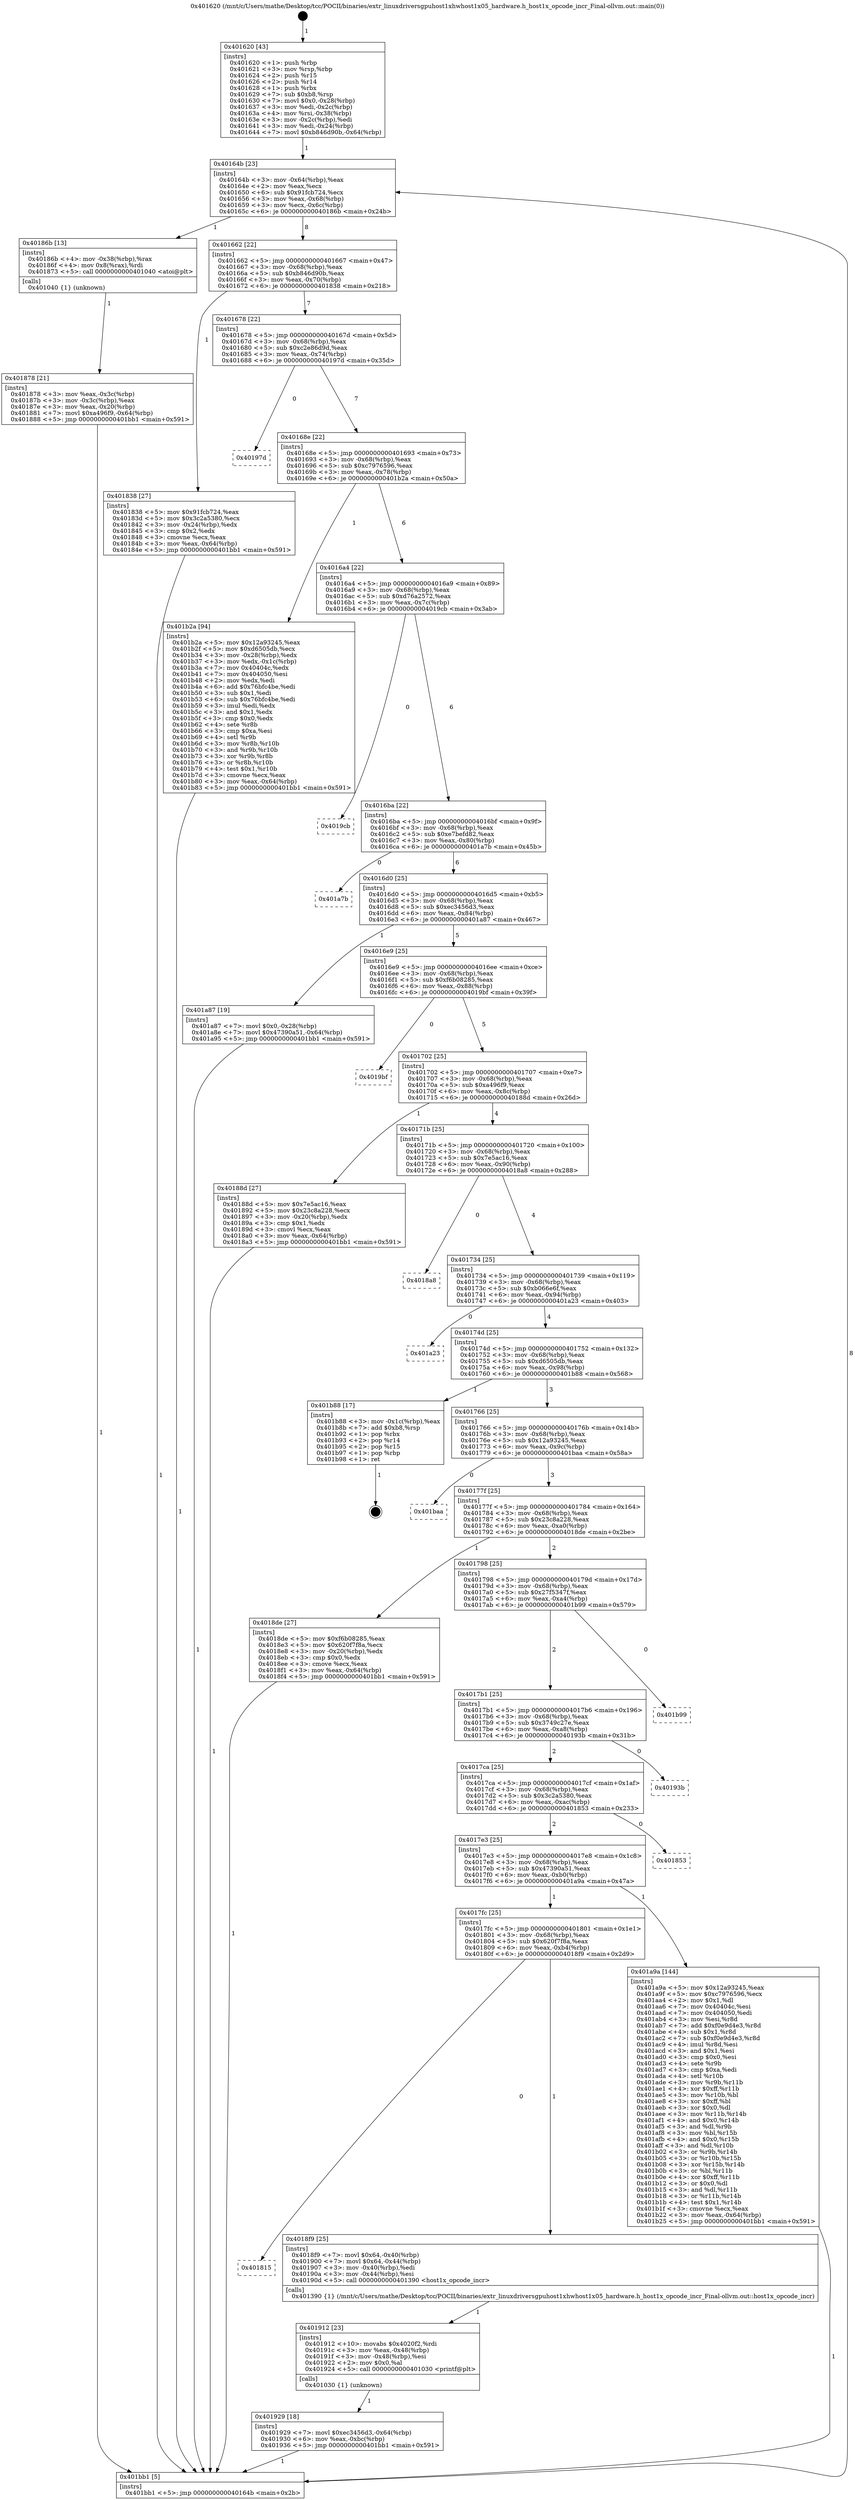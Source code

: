 digraph "0x401620" {
  label = "0x401620 (/mnt/c/Users/mathe/Desktop/tcc/POCII/binaries/extr_linuxdriversgpuhost1xhwhost1x05_hardware.h_host1x_opcode_incr_Final-ollvm.out::main(0))"
  labelloc = "t"
  node[shape=record]

  Entry [label="",width=0.3,height=0.3,shape=circle,fillcolor=black,style=filled]
  "0x40164b" [label="{
     0x40164b [23]\l
     | [instrs]\l
     &nbsp;&nbsp;0x40164b \<+3\>: mov -0x64(%rbp),%eax\l
     &nbsp;&nbsp;0x40164e \<+2\>: mov %eax,%ecx\l
     &nbsp;&nbsp;0x401650 \<+6\>: sub $0x91fcb724,%ecx\l
     &nbsp;&nbsp;0x401656 \<+3\>: mov %eax,-0x68(%rbp)\l
     &nbsp;&nbsp;0x401659 \<+3\>: mov %ecx,-0x6c(%rbp)\l
     &nbsp;&nbsp;0x40165c \<+6\>: je 000000000040186b \<main+0x24b\>\l
  }"]
  "0x40186b" [label="{
     0x40186b [13]\l
     | [instrs]\l
     &nbsp;&nbsp;0x40186b \<+4\>: mov -0x38(%rbp),%rax\l
     &nbsp;&nbsp;0x40186f \<+4\>: mov 0x8(%rax),%rdi\l
     &nbsp;&nbsp;0x401873 \<+5\>: call 0000000000401040 \<atoi@plt\>\l
     | [calls]\l
     &nbsp;&nbsp;0x401040 \{1\} (unknown)\l
  }"]
  "0x401662" [label="{
     0x401662 [22]\l
     | [instrs]\l
     &nbsp;&nbsp;0x401662 \<+5\>: jmp 0000000000401667 \<main+0x47\>\l
     &nbsp;&nbsp;0x401667 \<+3\>: mov -0x68(%rbp),%eax\l
     &nbsp;&nbsp;0x40166a \<+5\>: sub $0xb846d90b,%eax\l
     &nbsp;&nbsp;0x40166f \<+3\>: mov %eax,-0x70(%rbp)\l
     &nbsp;&nbsp;0x401672 \<+6\>: je 0000000000401838 \<main+0x218\>\l
  }"]
  Exit [label="",width=0.3,height=0.3,shape=circle,fillcolor=black,style=filled,peripheries=2]
  "0x401838" [label="{
     0x401838 [27]\l
     | [instrs]\l
     &nbsp;&nbsp;0x401838 \<+5\>: mov $0x91fcb724,%eax\l
     &nbsp;&nbsp;0x40183d \<+5\>: mov $0x3c2a5380,%ecx\l
     &nbsp;&nbsp;0x401842 \<+3\>: mov -0x24(%rbp),%edx\l
     &nbsp;&nbsp;0x401845 \<+3\>: cmp $0x2,%edx\l
     &nbsp;&nbsp;0x401848 \<+3\>: cmovne %ecx,%eax\l
     &nbsp;&nbsp;0x40184b \<+3\>: mov %eax,-0x64(%rbp)\l
     &nbsp;&nbsp;0x40184e \<+5\>: jmp 0000000000401bb1 \<main+0x591\>\l
  }"]
  "0x401678" [label="{
     0x401678 [22]\l
     | [instrs]\l
     &nbsp;&nbsp;0x401678 \<+5\>: jmp 000000000040167d \<main+0x5d\>\l
     &nbsp;&nbsp;0x40167d \<+3\>: mov -0x68(%rbp),%eax\l
     &nbsp;&nbsp;0x401680 \<+5\>: sub $0xc2e86d9d,%eax\l
     &nbsp;&nbsp;0x401685 \<+3\>: mov %eax,-0x74(%rbp)\l
     &nbsp;&nbsp;0x401688 \<+6\>: je 000000000040197d \<main+0x35d\>\l
  }"]
  "0x401bb1" [label="{
     0x401bb1 [5]\l
     | [instrs]\l
     &nbsp;&nbsp;0x401bb1 \<+5\>: jmp 000000000040164b \<main+0x2b\>\l
  }"]
  "0x401620" [label="{
     0x401620 [43]\l
     | [instrs]\l
     &nbsp;&nbsp;0x401620 \<+1\>: push %rbp\l
     &nbsp;&nbsp;0x401621 \<+3\>: mov %rsp,%rbp\l
     &nbsp;&nbsp;0x401624 \<+2\>: push %r15\l
     &nbsp;&nbsp;0x401626 \<+2\>: push %r14\l
     &nbsp;&nbsp;0x401628 \<+1\>: push %rbx\l
     &nbsp;&nbsp;0x401629 \<+7\>: sub $0xb8,%rsp\l
     &nbsp;&nbsp;0x401630 \<+7\>: movl $0x0,-0x28(%rbp)\l
     &nbsp;&nbsp;0x401637 \<+3\>: mov %edi,-0x2c(%rbp)\l
     &nbsp;&nbsp;0x40163a \<+4\>: mov %rsi,-0x38(%rbp)\l
     &nbsp;&nbsp;0x40163e \<+3\>: mov -0x2c(%rbp),%edi\l
     &nbsp;&nbsp;0x401641 \<+3\>: mov %edi,-0x24(%rbp)\l
     &nbsp;&nbsp;0x401644 \<+7\>: movl $0xb846d90b,-0x64(%rbp)\l
  }"]
  "0x401878" [label="{
     0x401878 [21]\l
     | [instrs]\l
     &nbsp;&nbsp;0x401878 \<+3\>: mov %eax,-0x3c(%rbp)\l
     &nbsp;&nbsp;0x40187b \<+3\>: mov -0x3c(%rbp),%eax\l
     &nbsp;&nbsp;0x40187e \<+3\>: mov %eax,-0x20(%rbp)\l
     &nbsp;&nbsp;0x401881 \<+7\>: movl $0xa496f9,-0x64(%rbp)\l
     &nbsp;&nbsp;0x401888 \<+5\>: jmp 0000000000401bb1 \<main+0x591\>\l
  }"]
  "0x401929" [label="{
     0x401929 [18]\l
     | [instrs]\l
     &nbsp;&nbsp;0x401929 \<+7\>: movl $0xec3456d3,-0x64(%rbp)\l
     &nbsp;&nbsp;0x401930 \<+6\>: mov %eax,-0xbc(%rbp)\l
     &nbsp;&nbsp;0x401936 \<+5\>: jmp 0000000000401bb1 \<main+0x591\>\l
  }"]
  "0x40197d" [label="{
     0x40197d\l
  }", style=dashed]
  "0x40168e" [label="{
     0x40168e [22]\l
     | [instrs]\l
     &nbsp;&nbsp;0x40168e \<+5\>: jmp 0000000000401693 \<main+0x73\>\l
     &nbsp;&nbsp;0x401693 \<+3\>: mov -0x68(%rbp),%eax\l
     &nbsp;&nbsp;0x401696 \<+5\>: sub $0xc7976596,%eax\l
     &nbsp;&nbsp;0x40169b \<+3\>: mov %eax,-0x78(%rbp)\l
     &nbsp;&nbsp;0x40169e \<+6\>: je 0000000000401b2a \<main+0x50a\>\l
  }"]
  "0x401912" [label="{
     0x401912 [23]\l
     | [instrs]\l
     &nbsp;&nbsp;0x401912 \<+10\>: movabs $0x4020f2,%rdi\l
     &nbsp;&nbsp;0x40191c \<+3\>: mov %eax,-0x48(%rbp)\l
     &nbsp;&nbsp;0x40191f \<+3\>: mov -0x48(%rbp),%esi\l
     &nbsp;&nbsp;0x401922 \<+2\>: mov $0x0,%al\l
     &nbsp;&nbsp;0x401924 \<+5\>: call 0000000000401030 \<printf@plt\>\l
     | [calls]\l
     &nbsp;&nbsp;0x401030 \{1\} (unknown)\l
  }"]
  "0x401b2a" [label="{
     0x401b2a [94]\l
     | [instrs]\l
     &nbsp;&nbsp;0x401b2a \<+5\>: mov $0x12a93245,%eax\l
     &nbsp;&nbsp;0x401b2f \<+5\>: mov $0xd6505db,%ecx\l
     &nbsp;&nbsp;0x401b34 \<+3\>: mov -0x28(%rbp),%edx\l
     &nbsp;&nbsp;0x401b37 \<+3\>: mov %edx,-0x1c(%rbp)\l
     &nbsp;&nbsp;0x401b3a \<+7\>: mov 0x40404c,%edx\l
     &nbsp;&nbsp;0x401b41 \<+7\>: mov 0x404050,%esi\l
     &nbsp;&nbsp;0x401b48 \<+2\>: mov %edx,%edi\l
     &nbsp;&nbsp;0x401b4a \<+6\>: add $0x76bfc4be,%edi\l
     &nbsp;&nbsp;0x401b50 \<+3\>: sub $0x1,%edi\l
     &nbsp;&nbsp;0x401b53 \<+6\>: sub $0x76bfc4be,%edi\l
     &nbsp;&nbsp;0x401b59 \<+3\>: imul %edi,%edx\l
     &nbsp;&nbsp;0x401b5c \<+3\>: and $0x1,%edx\l
     &nbsp;&nbsp;0x401b5f \<+3\>: cmp $0x0,%edx\l
     &nbsp;&nbsp;0x401b62 \<+4\>: sete %r8b\l
     &nbsp;&nbsp;0x401b66 \<+3\>: cmp $0xa,%esi\l
     &nbsp;&nbsp;0x401b69 \<+4\>: setl %r9b\l
     &nbsp;&nbsp;0x401b6d \<+3\>: mov %r8b,%r10b\l
     &nbsp;&nbsp;0x401b70 \<+3\>: and %r9b,%r10b\l
     &nbsp;&nbsp;0x401b73 \<+3\>: xor %r9b,%r8b\l
     &nbsp;&nbsp;0x401b76 \<+3\>: or %r8b,%r10b\l
     &nbsp;&nbsp;0x401b79 \<+4\>: test $0x1,%r10b\l
     &nbsp;&nbsp;0x401b7d \<+3\>: cmovne %ecx,%eax\l
     &nbsp;&nbsp;0x401b80 \<+3\>: mov %eax,-0x64(%rbp)\l
     &nbsp;&nbsp;0x401b83 \<+5\>: jmp 0000000000401bb1 \<main+0x591\>\l
  }"]
  "0x4016a4" [label="{
     0x4016a4 [22]\l
     | [instrs]\l
     &nbsp;&nbsp;0x4016a4 \<+5\>: jmp 00000000004016a9 \<main+0x89\>\l
     &nbsp;&nbsp;0x4016a9 \<+3\>: mov -0x68(%rbp),%eax\l
     &nbsp;&nbsp;0x4016ac \<+5\>: sub $0xd76a2572,%eax\l
     &nbsp;&nbsp;0x4016b1 \<+3\>: mov %eax,-0x7c(%rbp)\l
     &nbsp;&nbsp;0x4016b4 \<+6\>: je 00000000004019cb \<main+0x3ab\>\l
  }"]
  "0x401815" [label="{
     0x401815\l
  }", style=dashed]
  "0x4019cb" [label="{
     0x4019cb\l
  }", style=dashed]
  "0x4016ba" [label="{
     0x4016ba [22]\l
     | [instrs]\l
     &nbsp;&nbsp;0x4016ba \<+5\>: jmp 00000000004016bf \<main+0x9f\>\l
     &nbsp;&nbsp;0x4016bf \<+3\>: mov -0x68(%rbp),%eax\l
     &nbsp;&nbsp;0x4016c2 \<+5\>: sub $0xe7befd82,%eax\l
     &nbsp;&nbsp;0x4016c7 \<+3\>: mov %eax,-0x80(%rbp)\l
     &nbsp;&nbsp;0x4016ca \<+6\>: je 0000000000401a7b \<main+0x45b\>\l
  }"]
  "0x4018f9" [label="{
     0x4018f9 [25]\l
     | [instrs]\l
     &nbsp;&nbsp;0x4018f9 \<+7\>: movl $0x64,-0x40(%rbp)\l
     &nbsp;&nbsp;0x401900 \<+7\>: movl $0x64,-0x44(%rbp)\l
     &nbsp;&nbsp;0x401907 \<+3\>: mov -0x40(%rbp),%edi\l
     &nbsp;&nbsp;0x40190a \<+3\>: mov -0x44(%rbp),%esi\l
     &nbsp;&nbsp;0x40190d \<+5\>: call 0000000000401390 \<host1x_opcode_incr\>\l
     | [calls]\l
     &nbsp;&nbsp;0x401390 \{1\} (/mnt/c/Users/mathe/Desktop/tcc/POCII/binaries/extr_linuxdriversgpuhost1xhwhost1x05_hardware.h_host1x_opcode_incr_Final-ollvm.out::host1x_opcode_incr)\l
  }"]
  "0x401a7b" [label="{
     0x401a7b\l
  }", style=dashed]
  "0x4016d0" [label="{
     0x4016d0 [25]\l
     | [instrs]\l
     &nbsp;&nbsp;0x4016d0 \<+5\>: jmp 00000000004016d5 \<main+0xb5\>\l
     &nbsp;&nbsp;0x4016d5 \<+3\>: mov -0x68(%rbp),%eax\l
     &nbsp;&nbsp;0x4016d8 \<+5\>: sub $0xec3456d3,%eax\l
     &nbsp;&nbsp;0x4016dd \<+6\>: mov %eax,-0x84(%rbp)\l
     &nbsp;&nbsp;0x4016e3 \<+6\>: je 0000000000401a87 \<main+0x467\>\l
  }"]
  "0x4017fc" [label="{
     0x4017fc [25]\l
     | [instrs]\l
     &nbsp;&nbsp;0x4017fc \<+5\>: jmp 0000000000401801 \<main+0x1e1\>\l
     &nbsp;&nbsp;0x401801 \<+3\>: mov -0x68(%rbp),%eax\l
     &nbsp;&nbsp;0x401804 \<+5\>: sub $0x620f7f8a,%eax\l
     &nbsp;&nbsp;0x401809 \<+6\>: mov %eax,-0xb4(%rbp)\l
     &nbsp;&nbsp;0x40180f \<+6\>: je 00000000004018f9 \<main+0x2d9\>\l
  }"]
  "0x401a87" [label="{
     0x401a87 [19]\l
     | [instrs]\l
     &nbsp;&nbsp;0x401a87 \<+7\>: movl $0x0,-0x28(%rbp)\l
     &nbsp;&nbsp;0x401a8e \<+7\>: movl $0x47390a51,-0x64(%rbp)\l
     &nbsp;&nbsp;0x401a95 \<+5\>: jmp 0000000000401bb1 \<main+0x591\>\l
  }"]
  "0x4016e9" [label="{
     0x4016e9 [25]\l
     | [instrs]\l
     &nbsp;&nbsp;0x4016e9 \<+5\>: jmp 00000000004016ee \<main+0xce\>\l
     &nbsp;&nbsp;0x4016ee \<+3\>: mov -0x68(%rbp),%eax\l
     &nbsp;&nbsp;0x4016f1 \<+5\>: sub $0xf6b08285,%eax\l
     &nbsp;&nbsp;0x4016f6 \<+6\>: mov %eax,-0x88(%rbp)\l
     &nbsp;&nbsp;0x4016fc \<+6\>: je 00000000004019bf \<main+0x39f\>\l
  }"]
  "0x401a9a" [label="{
     0x401a9a [144]\l
     | [instrs]\l
     &nbsp;&nbsp;0x401a9a \<+5\>: mov $0x12a93245,%eax\l
     &nbsp;&nbsp;0x401a9f \<+5\>: mov $0xc7976596,%ecx\l
     &nbsp;&nbsp;0x401aa4 \<+2\>: mov $0x1,%dl\l
     &nbsp;&nbsp;0x401aa6 \<+7\>: mov 0x40404c,%esi\l
     &nbsp;&nbsp;0x401aad \<+7\>: mov 0x404050,%edi\l
     &nbsp;&nbsp;0x401ab4 \<+3\>: mov %esi,%r8d\l
     &nbsp;&nbsp;0x401ab7 \<+7\>: add $0xf0e9d4e3,%r8d\l
     &nbsp;&nbsp;0x401abe \<+4\>: sub $0x1,%r8d\l
     &nbsp;&nbsp;0x401ac2 \<+7\>: sub $0xf0e9d4e3,%r8d\l
     &nbsp;&nbsp;0x401ac9 \<+4\>: imul %r8d,%esi\l
     &nbsp;&nbsp;0x401acd \<+3\>: and $0x1,%esi\l
     &nbsp;&nbsp;0x401ad0 \<+3\>: cmp $0x0,%esi\l
     &nbsp;&nbsp;0x401ad3 \<+4\>: sete %r9b\l
     &nbsp;&nbsp;0x401ad7 \<+3\>: cmp $0xa,%edi\l
     &nbsp;&nbsp;0x401ada \<+4\>: setl %r10b\l
     &nbsp;&nbsp;0x401ade \<+3\>: mov %r9b,%r11b\l
     &nbsp;&nbsp;0x401ae1 \<+4\>: xor $0xff,%r11b\l
     &nbsp;&nbsp;0x401ae5 \<+3\>: mov %r10b,%bl\l
     &nbsp;&nbsp;0x401ae8 \<+3\>: xor $0xff,%bl\l
     &nbsp;&nbsp;0x401aeb \<+3\>: xor $0x0,%dl\l
     &nbsp;&nbsp;0x401aee \<+3\>: mov %r11b,%r14b\l
     &nbsp;&nbsp;0x401af1 \<+4\>: and $0x0,%r14b\l
     &nbsp;&nbsp;0x401af5 \<+3\>: and %dl,%r9b\l
     &nbsp;&nbsp;0x401af8 \<+3\>: mov %bl,%r15b\l
     &nbsp;&nbsp;0x401afb \<+4\>: and $0x0,%r15b\l
     &nbsp;&nbsp;0x401aff \<+3\>: and %dl,%r10b\l
     &nbsp;&nbsp;0x401b02 \<+3\>: or %r9b,%r14b\l
     &nbsp;&nbsp;0x401b05 \<+3\>: or %r10b,%r15b\l
     &nbsp;&nbsp;0x401b08 \<+3\>: xor %r15b,%r14b\l
     &nbsp;&nbsp;0x401b0b \<+3\>: or %bl,%r11b\l
     &nbsp;&nbsp;0x401b0e \<+4\>: xor $0xff,%r11b\l
     &nbsp;&nbsp;0x401b12 \<+3\>: or $0x0,%dl\l
     &nbsp;&nbsp;0x401b15 \<+3\>: and %dl,%r11b\l
     &nbsp;&nbsp;0x401b18 \<+3\>: or %r11b,%r14b\l
     &nbsp;&nbsp;0x401b1b \<+4\>: test $0x1,%r14b\l
     &nbsp;&nbsp;0x401b1f \<+3\>: cmovne %ecx,%eax\l
     &nbsp;&nbsp;0x401b22 \<+3\>: mov %eax,-0x64(%rbp)\l
     &nbsp;&nbsp;0x401b25 \<+5\>: jmp 0000000000401bb1 \<main+0x591\>\l
  }"]
  "0x4019bf" [label="{
     0x4019bf\l
  }", style=dashed]
  "0x401702" [label="{
     0x401702 [25]\l
     | [instrs]\l
     &nbsp;&nbsp;0x401702 \<+5\>: jmp 0000000000401707 \<main+0xe7\>\l
     &nbsp;&nbsp;0x401707 \<+3\>: mov -0x68(%rbp),%eax\l
     &nbsp;&nbsp;0x40170a \<+5\>: sub $0xa496f9,%eax\l
     &nbsp;&nbsp;0x40170f \<+6\>: mov %eax,-0x8c(%rbp)\l
     &nbsp;&nbsp;0x401715 \<+6\>: je 000000000040188d \<main+0x26d\>\l
  }"]
  "0x4017e3" [label="{
     0x4017e3 [25]\l
     | [instrs]\l
     &nbsp;&nbsp;0x4017e3 \<+5\>: jmp 00000000004017e8 \<main+0x1c8\>\l
     &nbsp;&nbsp;0x4017e8 \<+3\>: mov -0x68(%rbp),%eax\l
     &nbsp;&nbsp;0x4017eb \<+5\>: sub $0x47390a51,%eax\l
     &nbsp;&nbsp;0x4017f0 \<+6\>: mov %eax,-0xb0(%rbp)\l
     &nbsp;&nbsp;0x4017f6 \<+6\>: je 0000000000401a9a \<main+0x47a\>\l
  }"]
  "0x40188d" [label="{
     0x40188d [27]\l
     | [instrs]\l
     &nbsp;&nbsp;0x40188d \<+5\>: mov $0x7e5ac16,%eax\l
     &nbsp;&nbsp;0x401892 \<+5\>: mov $0x23c8a228,%ecx\l
     &nbsp;&nbsp;0x401897 \<+3\>: mov -0x20(%rbp),%edx\l
     &nbsp;&nbsp;0x40189a \<+3\>: cmp $0x1,%edx\l
     &nbsp;&nbsp;0x40189d \<+3\>: cmovl %ecx,%eax\l
     &nbsp;&nbsp;0x4018a0 \<+3\>: mov %eax,-0x64(%rbp)\l
     &nbsp;&nbsp;0x4018a3 \<+5\>: jmp 0000000000401bb1 \<main+0x591\>\l
  }"]
  "0x40171b" [label="{
     0x40171b [25]\l
     | [instrs]\l
     &nbsp;&nbsp;0x40171b \<+5\>: jmp 0000000000401720 \<main+0x100\>\l
     &nbsp;&nbsp;0x401720 \<+3\>: mov -0x68(%rbp),%eax\l
     &nbsp;&nbsp;0x401723 \<+5\>: sub $0x7e5ac16,%eax\l
     &nbsp;&nbsp;0x401728 \<+6\>: mov %eax,-0x90(%rbp)\l
     &nbsp;&nbsp;0x40172e \<+6\>: je 00000000004018a8 \<main+0x288\>\l
  }"]
  "0x401853" [label="{
     0x401853\l
  }", style=dashed]
  "0x4018a8" [label="{
     0x4018a8\l
  }", style=dashed]
  "0x401734" [label="{
     0x401734 [25]\l
     | [instrs]\l
     &nbsp;&nbsp;0x401734 \<+5\>: jmp 0000000000401739 \<main+0x119\>\l
     &nbsp;&nbsp;0x401739 \<+3\>: mov -0x68(%rbp),%eax\l
     &nbsp;&nbsp;0x40173c \<+5\>: sub $0xb066e6f,%eax\l
     &nbsp;&nbsp;0x401741 \<+6\>: mov %eax,-0x94(%rbp)\l
     &nbsp;&nbsp;0x401747 \<+6\>: je 0000000000401a23 \<main+0x403\>\l
  }"]
  "0x4017ca" [label="{
     0x4017ca [25]\l
     | [instrs]\l
     &nbsp;&nbsp;0x4017ca \<+5\>: jmp 00000000004017cf \<main+0x1af\>\l
     &nbsp;&nbsp;0x4017cf \<+3\>: mov -0x68(%rbp),%eax\l
     &nbsp;&nbsp;0x4017d2 \<+5\>: sub $0x3c2a5380,%eax\l
     &nbsp;&nbsp;0x4017d7 \<+6\>: mov %eax,-0xac(%rbp)\l
     &nbsp;&nbsp;0x4017dd \<+6\>: je 0000000000401853 \<main+0x233\>\l
  }"]
  "0x401a23" [label="{
     0x401a23\l
  }", style=dashed]
  "0x40174d" [label="{
     0x40174d [25]\l
     | [instrs]\l
     &nbsp;&nbsp;0x40174d \<+5\>: jmp 0000000000401752 \<main+0x132\>\l
     &nbsp;&nbsp;0x401752 \<+3\>: mov -0x68(%rbp),%eax\l
     &nbsp;&nbsp;0x401755 \<+5\>: sub $0xd6505db,%eax\l
     &nbsp;&nbsp;0x40175a \<+6\>: mov %eax,-0x98(%rbp)\l
     &nbsp;&nbsp;0x401760 \<+6\>: je 0000000000401b88 \<main+0x568\>\l
  }"]
  "0x40193b" [label="{
     0x40193b\l
  }", style=dashed]
  "0x401b88" [label="{
     0x401b88 [17]\l
     | [instrs]\l
     &nbsp;&nbsp;0x401b88 \<+3\>: mov -0x1c(%rbp),%eax\l
     &nbsp;&nbsp;0x401b8b \<+7\>: add $0xb8,%rsp\l
     &nbsp;&nbsp;0x401b92 \<+1\>: pop %rbx\l
     &nbsp;&nbsp;0x401b93 \<+2\>: pop %r14\l
     &nbsp;&nbsp;0x401b95 \<+2\>: pop %r15\l
     &nbsp;&nbsp;0x401b97 \<+1\>: pop %rbp\l
     &nbsp;&nbsp;0x401b98 \<+1\>: ret\l
  }"]
  "0x401766" [label="{
     0x401766 [25]\l
     | [instrs]\l
     &nbsp;&nbsp;0x401766 \<+5\>: jmp 000000000040176b \<main+0x14b\>\l
     &nbsp;&nbsp;0x40176b \<+3\>: mov -0x68(%rbp),%eax\l
     &nbsp;&nbsp;0x40176e \<+5\>: sub $0x12a93245,%eax\l
     &nbsp;&nbsp;0x401773 \<+6\>: mov %eax,-0x9c(%rbp)\l
     &nbsp;&nbsp;0x401779 \<+6\>: je 0000000000401baa \<main+0x58a\>\l
  }"]
  "0x4017b1" [label="{
     0x4017b1 [25]\l
     | [instrs]\l
     &nbsp;&nbsp;0x4017b1 \<+5\>: jmp 00000000004017b6 \<main+0x196\>\l
     &nbsp;&nbsp;0x4017b6 \<+3\>: mov -0x68(%rbp),%eax\l
     &nbsp;&nbsp;0x4017b9 \<+5\>: sub $0x3749c27e,%eax\l
     &nbsp;&nbsp;0x4017be \<+6\>: mov %eax,-0xa8(%rbp)\l
     &nbsp;&nbsp;0x4017c4 \<+6\>: je 000000000040193b \<main+0x31b\>\l
  }"]
  "0x401baa" [label="{
     0x401baa\l
  }", style=dashed]
  "0x40177f" [label="{
     0x40177f [25]\l
     | [instrs]\l
     &nbsp;&nbsp;0x40177f \<+5\>: jmp 0000000000401784 \<main+0x164\>\l
     &nbsp;&nbsp;0x401784 \<+3\>: mov -0x68(%rbp),%eax\l
     &nbsp;&nbsp;0x401787 \<+5\>: sub $0x23c8a228,%eax\l
     &nbsp;&nbsp;0x40178c \<+6\>: mov %eax,-0xa0(%rbp)\l
     &nbsp;&nbsp;0x401792 \<+6\>: je 00000000004018de \<main+0x2be\>\l
  }"]
  "0x401b99" [label="{
     0x401b99\l
  }", style=dashed]
  "0x4018de" [label="{
     0x4018de [27]\l
     | [instrs]\l
     &nbsp;&nbsp;0x4018de \<+5\>: mov $0xf6b08285,%eax\l
     &nbsp;&nbsp;0x4018e3 \<+5\>: mov $0x620f7f8a,%ecx\l
     &nbsp;&nbsp;0x4018e8 \<+3\>: mov -0x20(%rbp),%edx\l
     &nbsp;&nbsp;0x4018eb \<+3\>: cmp $0x0,%edx\l
     &nbsp;&nbsp;0x4018ee \<+3\>: cmove %ecx,%eax\l
     &nbsp;&nbsp;0x4018f1 \<+3\>: mov %eax,-0x64(%rbp)\l
     &nbsp;&nbsp;0x4018f4 \<+5\>: jmp 0000000000401bb1 \<main+0x591\>\l
  }"]
  "0x401798" [label="{
     0x401798 [25]\l
     | [instrs]\l
     &nbsp;&nbsp;0x401798 \<+5\>: jmp 000000000040179d \<main+0x17d\>\l
     &nbsp;&nbsp;0x40179d \<+3\>: mov -0x68(%rbp),%eax\l
     &nbsp;&nbsp;0x4017a0 \<+5\>: sub $0x27f5347f,%eax\l
     &nbsp;&nbsp;0x4017a5 \<+6\>: mov %eax,-0xa4(%rbp)\l
     &nbsp;&nbsp;0x4017ab \<+6\>: je 0000000000401b99 \<main+0x579\>\l
  }"]
  Entry -> "0x401620" [label=" 1"]
  "0x40164b" -> "0x40186b" [label=" 1"]
  "0x40164b" -> "0x401662" [label=" 8"]
  "0x401b88" -> Exit [label=" 1"]
  "0x401662" -> "0x401838" [label=" 1"]
  "0x401662" -> "0x401678" [label=" 7"]
  "0x401838" -> "0x401bb1" [label=" 1"]
  "0x401620" -> "0x40164b" [label=" 1"]
  "0x401bb1" -> "0x40164b" [label=" 8"]
  "0x40186b" -> "0x401878" [label=" 1"]
  "0x401878" -> "0x401bb1" [label=" 1"]
  "0x401b2a" -> "0x401bb1" [label=" 1"]
  "0x401678" -> "0x40197d" [label=" 0"]
  "0x401678" -> "0x40168e" [label=" 7"]
  "0x401a9a" -> "0x401bb1" [label=" 1"]
  "0x40168e" -> "0x401b2a" [label=" 1"]
  "0x40168e" -> "0x4016a4" [label=" 6"]
  "0x401a87" -> "0x401bb1" [label=" 1"]
  "0x4016a4" -> "0x4019cb" [label=" 0"]
  "0x4016a4" -> "0x4016ba" [label=" 6"]
  "0x401929" -> "0x401bb1" [label=" 1"]
  "0x4016ba" -> "0x401a7b" [label=" 0"]
  "0x4016ba" -> "0x4016d0" [label=" 6"]
  "0x401912" -> "0x401929" [label=" 1"]
  "0x4016d0" -> "0x401a87" [label=" 1"]
  "0x4016d0" -> "0x4016e9" [label=" 5"]
  "0x4017fc" -> "0x401815" [label=" 0"]
  "0x4016e9" -> "0x4019bf" [label=" 0"]
  "0x4016e9" -> "0x401702" [label=" 5"]
  "0x4017fc" -> "0x4018f9" [label=" 1"]
  "0x401702" -> "0x40188d" [label=" 1"]
  "0x401702" -> "0x40171b" [label=" 4"]
  "0x40188d" -> "0x401bb1" [label=" 1"]
  "0x4017e3" -> "0x4017fc" [label=" 1"]
  "0x40171b" -> "0x4018a8" [label=" 0"]
  "0x40171b" -> "0x401734" [label=" 4"]
  "0x4017e3" -> "0x401a9a" [label=" 1"]
  "0x401734" -> "0x401a23" [label=" 0"]
  "0x401734" -> "0x40174d" [label=" 4"]
  "0x4017ca" -> "0x4017e3" [label=" 2"]
  "0x40174d" -> "0x401b88" [label=" 1"]
  "0x40174d" -> "0x401766" [label=" 3"]
  "0x4017ca" -> "0x401853" [label=" 0"]
  "0x401766" -> "0x401baa" [label=" 0"]
  "0x401766" -> "0x40177f" [label=" 3"]
  "0x4017b1" -> "0x4017ca" [label=" 2"]
  "0x40177f" -> "0x4018de" [label=" 1"]
  "0x40177f" -> "0x401798" [label=" 2"]
  "0x4018de" -> "0x401bb1" [label=" 1"]
  "0x4017b1" -> "0x40193b" [label=" 0"]
  "0x401798" -> "0x401b99" [label=" 0"]
  "0x401798" -> "0x4017b1" [label=" 2"]
  "0x4018f9" -> "0x401912" [label=" 1"]
}
